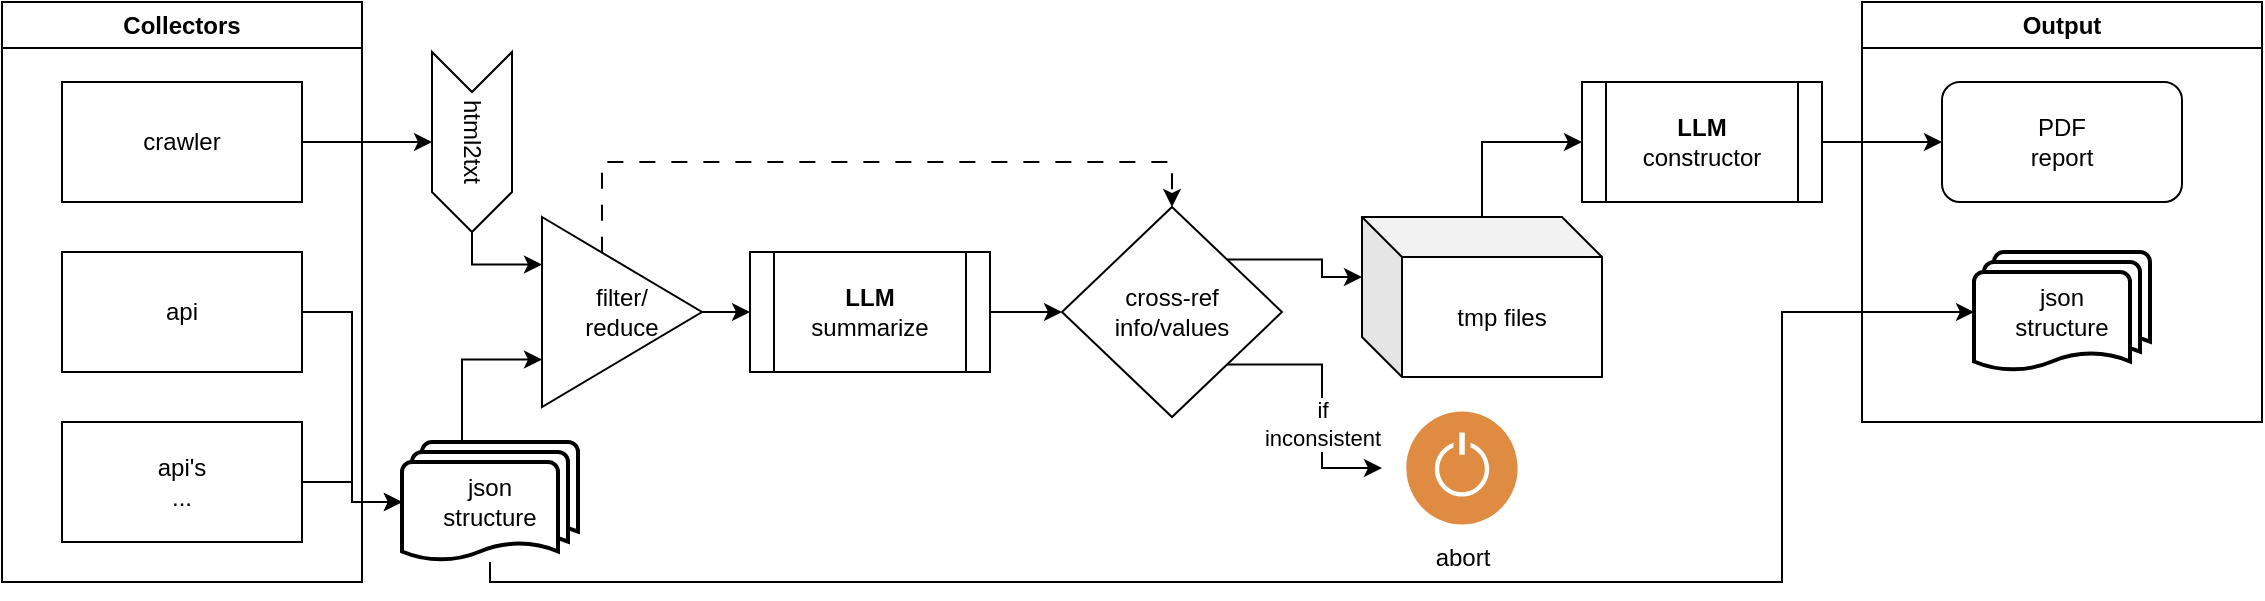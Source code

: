 <mxfile version="24.2.9" type="device">
  <diagram name="Page-1" id="PPSqBgl94jiaAfsrARXo">
    <mxGraphModel dx="1430" dy="741" grid="1" gridSize="10" guides="1" tooltips="1" connect="1" arrows="1" fold="1" page="1" pageScale="1" pageWidth="1169" pageHeight="827" math="0" shadow="0">
      <root>
        <mxCell id="0" />
        <mxCell id="1" parent="0" />
        <mxCell id="RtjPYjTLzAKMSStDQb4U-9" style="edgeStyle=orthogonalEdgeStyle;rounded=0;orthogonalLoop=1;jettySize=auto;html=1;entryX=0;entryY=0.5;entryDx=0;entryDy=0;" parent="1" source="RtjPYjTLzAKMSStDQb4U-1" target="RtjPYjTLzAKMSStDQb4U-11" edge="1">
          <mxGeometry relative="1" as="geometry">
            <mxPoint x="384" y="585" as="targetPoint" />
          </mxGeometry>
        </mxCell>
        <mxCell id="RtjPYjTLzAKMSStDQb4U-1" value="&lt;div&gt;filter/&lt;/div&gt;&lt;div&gt;reduce&lt;br&gt;&lt;/div&gt;" style="triangle;whiteSpace=wrap;html=1;" parent="1" vertex="1">
          <mxGeometry x="280" y="537.5" width="80" height="95" as="geometry" />
        </mxCell>
        <mxCell id="SfqvNTYIjWKWPny27Zt3-11" style="edgeStyle=orthogonalEdgeStyle;rounded=0;orthogonalLoop=1;jettySize=auto;html=1;" edge="1" parent="1" source="RtjPYjTLzAKMSStDQb4U-3" target="SfqvNTYIjWKWPny27Zt3-2">
          <mxGeometry relative="1" as="geometry" />
        </mxCell>
        <mxCell id="RtjPYjTLzAKMSStDQb4U-3" value="crawler" style="rounded=0;whiteSpace=wrap;html=1;" parent="1" vertex="1">
          <mxGeometry x="40" y="470" width="120" height="60" as="geometry" />
        </mxCell>
        <mxCell id="RtjPYjTLzAKMSStDQb4U-5" value="&lt;div&gt;api&lt;/div&gt;" style="rounded=0;whiteSpace=wrap;html=1;" parent="1" vertex="1">
          <mxGeometry x="40" y="555" width="120" height="60" as="geometry" />
        </mxCell>
        <mxCell id="RtjPYjTLzAKMSStDQb4U-7" value="&lt;div&gt;api&#39;s&lt;/div&gt;&lt;div&gt;...&lt;br&gt;&lt;/div&gt;" style="rounded=0;whiteSpace=wrap;html=1;" parent="1" vertex="1">
          <mxGeometry x="40" y="640" width="120" height="60" as="geometry" />
        </mxCell>
        <mxCell id="RtjPYjTLzAKMSStDQb4U-36" style="edgeStyle=orthogonalEdgeStyle;rounded=0;orthogonalLoop=1;jettySize=auto;html=1;entryX=0;entryY=0.5;entryDx=0;entryDy=0;" parent="1" source="RtjPYjTLzAKMSStDQb4U-11" target="RtjPYjTLzAKMSStDQb4U-35" edge="1">
          <mxGeometry relative="1" as="geometry" />
        </mxCell>
        <mxCell id="RtjPYjTLzAKMSStDQb4U-11" value="&lt;div&gt;&lt;b&gt;LLM&lt;/b&gt;&lt;/div&gt;&lt;div&gt;summarize&lt;b&gt;&lt;br&gt;&lt;/b&gt;&lt;/div&gt;" style="shape=process;whiteSpace=wrap;html=1;backgroundOutline=1;" parent="1" vertex="1">
          <mxGeometry x="384" y="555" width="120" height="60" as="geometry" />
        </mxCell>
        <mxCell id="RtjPYjTLzAKMSStDQb4U-13" value="Collectors" style="swimlane;whiteSpace=wrap;html=1;" parent="1" vertex="1">
          <mxGeometry x="10" y="430" width="180" height="290" as="geometry" />
        </mxCell>
        <mxCell id="RtjPYjTLzAKMSStDQb4U-19" style="edgeStyle=orthogonalEdgeStyle;rounded=0;orthogonalLoop=1;jettySize=auto;html=1;entryX=0;entryY=0.5;entryDx=0;entryDy=0;" parent="1" source="RtjPYjTLzAKMSStDQb4U-15" target="RtjPYjTLzAKMSStDQb4U-21" edge="1">
          <mxGeometry relative="1" as="geometry">
            <mxPoint x="730" y="585" as="targetPoint" />
          </mxGeometry>
        </mxCell>
        <mxCell id="RtjPYjTLzAKMSStDQb4U-15" value="tmp files" style="shape=cube;whiteSpace=wrap;html=1;boundedLbl=1;backgroundOutline=1;darkOpacity=0.05;darkOpacity2=0.1;" parent="1" vertex="1">
          <mxGeometry x="690" y="537.5" width="120" height="80" as="geometry" />
        </mxCell>
        <mxCell id="RtjPYjTLzAKMSStDQb4U-20" value="Output" style="swimlane;whiteSpace=wrap;html=1;startSize=23;" parent="1" vertex="1">
          <mxGeometry x="940" y="430" width="200" height="210" as="geometry" />
        </mxCell>
        <mxCell id="RtjPYjTLzAKMSStDQb4U-22" value="&lt;div&gt;PDF&lt;/div&gt;report" style="rounded=1;whiteSpace=wrap;html=1;" parent="RtjPYjTLzAKMSStDQb4U-20" vertex="1">
          <mxGeometry x="40" y="40" width="120" height="60" as="geometry" />
        </mxCell>
        <mxCell id="SfqvNTYIjWKWPny27Zt3-16" value="&lt;div&gt;json&lt;/div&gt;&lt;div&gt;structure&lt;br&gt;&lt;/div&gt;" style="strokeWidth=2;html=1;shape=mxgraph.flowchart.multi-document;whiteSpace=wrap;" vertex="1" parent="RtjPYjTLzAKMSStDQb4U-20">
          <mxGeometry x="56" y="125" width="88" height="60" as="geometry" />
        </mxCell>
        <mxCell id="RtjPYjTLzAKMSStDQb4U-23" style="edgeStyle=orthogonalEdgeStyle;rounded=0;orthogonalLoop=1;jettySize=auto;html=1;entryX=0;entryY=0.5;entryDx=0;entryDy=0;" parent="1" source="RtjPYjTLzAKMSStDQb4U-21" target="RtjPYjTLzAKMSStDQb4U-22" edge="1">
          <mxGeometry relative="1" as="geometry" />
        </mxCell>
        <mxCell id="RtjPYjTLzAKMSStDQb4U-21" value="&lt;div&gt;&lt;b&gt;LLM&lt;/b&gt;&lt;/div&gt;&lt;div&gt;constructor&lt;br&gt;&lt;/div&gt;" style="shape=process;whiteSpace=wrap;html=1;backgroundOutline=1;" parent="1" vertex="1">
          <mxGeometry x="800" y="470" width="120" height="60" as="geometry" />
        </mxCell>
        <mxCell id="RtjPYjTLzAKMSStDQb4U-29" style="edgeStyle=orthogonalEdgeStyle;rounded=0;orthogonalLoop=1;jettySize=auto;html=1;startArrow=none;startFill=0;dashed=1;dashPattern=8 8;entryX=0.5;entryY=0;entryDx=0;entryDy=0;endArrow=classic;endFill=1;" parent="1" source="RtjPYjTLzAKMSStDQb4U-1" target="RtjPYjTLzAKMSStDQb4U-35" edge="1">
          <mxGeometry relative="1" as="geometry">
            <mxPoint x="585" y="540" as="targetPoint" />
            <Array as="points">
              <mxPoint x="310" y="510" />
              <mxPoint x="595" y="510" />
            </Array>
          </mxGeometry>
        </mxCell>
        <mxCell id="RtjPYjTLzAKMSStDQb4U-38" style="edgeStyle=orthogonalEdgeStyle;rounded=0;orthogonalLoop=1;jettySize=auto;html=1;exitX=1;exitY=1;exitDx=0;exitDy=0;" parent="1" source="RtjPYjTLzAKMSStDQb4U-35" edge="1">
          <mxGeometry relative="1" as="geometry">
            <mxPoint x="700" y="663" as="targetPoint" />
            <Array as="points">
              <mxPoint x="670" y="611" />
            </Array>
          </mxGeometry>
        </mxCell>
        <mxCell id="SfqvNTYIjWKWPny27Zt3-6" value="&lt;div&gt;if&lt;/div&gt;&lt;div&gt;inconsistent&lt;br&gt;&lt;/div&gt;" style="edgeLabel;html=1;align=center;verticalAlign=middle;resizable=0;points=[];" vertex="1" connectable="0" parent="RtjPYjTLzAKMSStDQb4U-38">
          <mxGeometry x="-0.282" y="-3" relative="1" as="geometry">
            <mxPoint x="1" y="26" as="offset" />
          </mxGeometry>
        </mxCell>
        <mxCell id="RtjPYjTLzAKMSStDQb4U-35" value="&lt;div&gt;cross-ref&lt;/div&gt;&lt;div&gt;info/values&lt;br&gt;&lt;/div&gt;" style="rhombus;whiteSpace=wrap;html=1;" parent="1" vertex="1">
          <mxGeometry x="540" y="532.5" width="110" height="105" as="geometry" />
        </mxCell>
        <mxCell id="RtjPYjTLzAKMSStDQb4U-37" style="edgeStyle=orthogonalEdgeStyle;rounded=0;orthogonalLoop=1;jettySize=auto;html=1;entryX=0;entryY=0;entryDx=0;entryDy=30;entryPerimeter=0;exitX=1;exitY=0;exitDx=0;exitDy=0;" parent="1" source="RtjPYjTLzAKMSStDQb4U-35" target="RtjPYjTLzAKMSStDQb4U-15" edge="1">
          <mxGeometry relative="1" as="geometry" />
        </mxCell>
        <mxCell id="RtjPYjTLzAKMSStDQb4U-40" value="abort" style="sketch=0;pointerEvents=1;shadow=0;dashed=0;html=1;strokeColor=none;fillColor=#DF8C42;labelPosition=center;verticalLabelPosition=bottom;verticalAlign=top;align=center;outlineConnect=0;shape=mxgraph.veeam2.turn_on_off;" parent="1" vertex="1">
          <mxGeometry x="710" y="632.5" width="60" height="61" as="geometry" />
        </mxCell>
        <mxCell id="SfqvNTYIjWKWPny27Zt3-14" style="edgeStyle=orthogonalEdgeStyle;rounded=0;orthogonalLoop=1;jettySize=auto;html=1;entryX=0;entryY=0.25;entryDx=0;entryDy=0;" edge="1" parent="1" source="SfqvNTYIjWKWPny27Zt3-2" target="RtjPYjTLzAKMSStDQb4U-1">
          <mxGeometry relative="1" as="geometry">
            <Array as="points">
              <mxPoint x="245" y="561" />
            </Array>
          </mxGeometry>
        </mxCell>
        <mxCell id="SfqvNTYIjWKWPny27Zt3-2" value="html2txt" style="shape=step;perimeter=stepPerimeter;whiteSpace=wrap;html=1;fixedSize=1;rotation=90;" vertex="1" parent="1">
          <mxGeometry x="200" y="480" width="90" height="40" as="geometry" />
        </mxCell>
        <mxCell id="SfqvNTYIjWKWPny27Zt3-10" style="edgeStyle=orthogonalEdgeStyle;rounded=0;orthogonalLoop=1;jettySize=auto;html=1;entryX=0;entryY=0.75;entryDx=0;entryDy=0;" edge="1" parent="1" source="SfqvNTYIjWKWPny27Zt3-7" target="RtjPYjTLzAKMSStDQb4U-1">
          <mxGeometry relative="1" as="geometry">
            <Array as="points">
              <mxPoint x="240" y="609" />
            </Array>
          </mxGeometry>
        </mxCell>
        <mxCell id="SfqvNTYIjWKWPny27Zt3-15" style="edgeStyle=orthogonalEdgeStyle;rounded=0;orthogonalLoop=1;jettySize=auto;html=1;entryX=0;entryY=0.5;entryDx=0;entryDy=0;entryPerimeter=0;" edge="1" parent="1" source="SfqvNTYIjWKWPny27Zt3-7" target="SfqvNTYIjWKWPny27Zt3-16">
          <mxGeometry relative="1" as="geometry">
            <mxPoint x="710" y="760" as="targetPoint" />
            <Array as="points">
              <mxPoint x="254" y="720" />
              <mxPoint x="900" y="720" />
              <mxPoint x="900" y="585" />
            </Array>
          </mxGeometry>
        </mxCell>
        <mxCell id="SfqvNTYIjWKWPny27Zt3-7" value="&lt;div&gt;json&lt;/div&gt;&lt;div&gt;structure&lt;br&gt;&lt;/div&gt;" style="strokeWidth=2;html=1;shape=mxgraph.flowchart.multi-document;whiteSpace=wrap;" vertex="1" parent="1">
          <mxGeometry x="210" y="650" width="88" height="60" as="geometry" />
        </mxCell>
        <mxCell id="SfqvNTYIjWKWPny27Zt3-8" style="edgeStyle=orthogonalEdgeStyle;rounded=0;orthogonalLoop=1;jettySize=auto;html=1;entryX=0;entryY=0.5;entryDx=0;entryDy=0;entryPerimeter=0;" edge="1" parent="1" source="RtjPYjTLzAKMSStDQb4U-5" target="SfqvNTYIjWKWPny27Zt3-7">
          <mxGeometry relative="1" as="geometry" />
        </mxCell>
        <mxCell id="SfqvNTYIjWKWPny27Zt3-9" style="edgeStyle=orthogonalEdgeStyle;rounded=0;orthogonalLoop=1;jettySize=auto;html=1;entryX=0;entryY=0.5;entryDx=0;entryDy=0;entryPerimeter=0;" edge="1" parent="1" source="RtjPYjTLzAKMSStDQb4U-7" target="SfqvNTYIjWKWPny27Zt3-7">
          <mxGeometry relative="1" as="geometry" />
        </mxCell>
      </root>
    </mxGraphModel>
  </diagram>
</mxfile>
